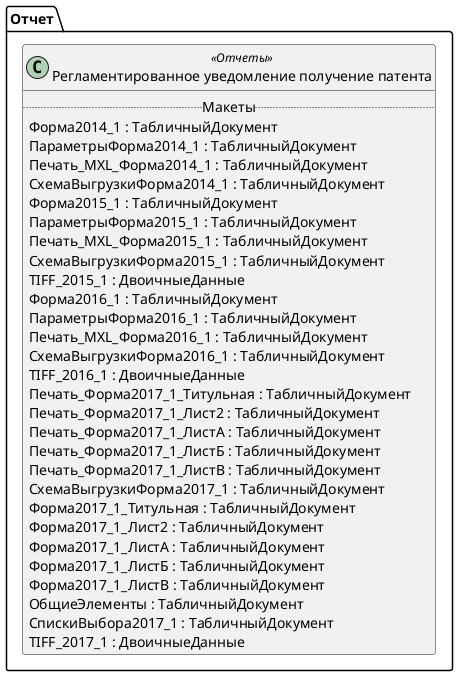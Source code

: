 ﻿@startuml РегламентированноеУведомлениеПолучениеПатента
'!include templates.wsd
'..\include templates.wsd
class Отчет.РегламентированноеУведомлениеПолучениеПатента as "Регламентированное уведомление получение патента" <<Отчеты>>
{
..Макеты..
Форма2014_1 : ТабличныйДокумент
ПараметрыФорма2014_1 : ТабличныйДокумент
Печать_MXL_Форма2014_1 : ТабличныйДокумент
СхемаВыгрузкиФорма2014_1 : ТабличныйДокумент
Форма2015_1 : ТабличныйДокумент
ПараметрыФорма2015_1 : ТабличныйДокумент
Печать_MXL_Форма2015_1 : ТабличныйДокумент
СхемаВыгрузкиФорма2015_1 : ТабличныйДокумент
TIFF_2015_1 : ДвоичныеДанные
Форма2016_1 : ТабличныйДокумент
ПараметрыФорма2016_1 : ТабличныйДокумент
Печать_MXL_Форма2016_1 : ТабличныйДокумент
СхемаВыгрузкиФорма2016_1 : ТабличныйДокумент
TIFF_2016_1 : ДвоичныеДанные
Печать_Форма2017_1_Титульная : ТабличныйДокумент
Печать_Форма2017_1_Лист2 : ТабличныйДокумент
Печать_Форма2017_1_ЛистА : ТабличныйДокумент
Печать_Форма2017_1_ЛистБ : ТабличныйДокумент
Печать_Форма2017_1_ЛистВ : ТабличныйДокумент
СхемаВыгрузкиФорма2017_1 : ТабличныйДокумент
Форма2017_1_Титульная : ТабличныйДокумент
Форма2017_1_Лист2 : ТабличныйДокумент
Форма2017_1_ЛистА : ТабличныйДокумент
Форма2017_1_ЛистБ : ТабличныйДокумент
Форма2017_1_ЛистВ : ТабличныйДокумент
ОбщиеЭлементы : ТабличныйДокумент
СпискиВыбора2017_1 : ТабличныйДокумент
TIFF_2017_1 : ДвоичныеДанные
}
@enduml
